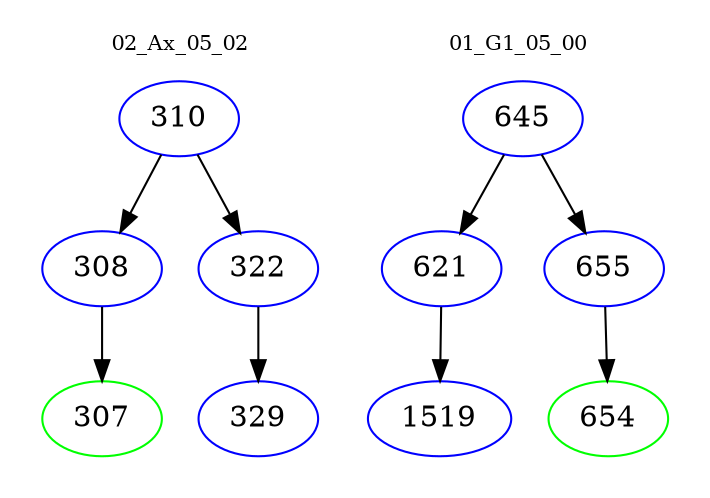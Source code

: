 digraph{
subgraph cluster_0 {
color = white
label = "02_Ax_05_02";
fontsize=10;
T0_310 [label="310", color="blue"]
T0_310 -> T0_308 [color="black"]
T0_308 [label="308", color="blue"]
T0_308 -> T0_307 [color="black"]
T0_307 [label="307", color="green"]
T0_310 -> T0_322 [color="black"]
T0_322 [label="322", color="blue"]
T0_322 -> T0_329 [color="black"]
T0_329 [label="329", color="blue"]
}
subgraph cluster_1 {
color = white
label = "01_G1_05_00";
fontsize=10;
T1_645 [label="645", color="blue"]
T1_645 -> T1_621 [color="black"]
T1_621 [label="621", color="blue"]
T1_621 -> T1_1519 [color="black"]
T1_1519 [label="1519", color="blue"]
T1_645 -> T1_655 [color="black"]
T1_655 [label="655", color="blue"]
T1_655 -> T1_654 [color="black"]
T1_654 [label="654", color="green"]
}
}
